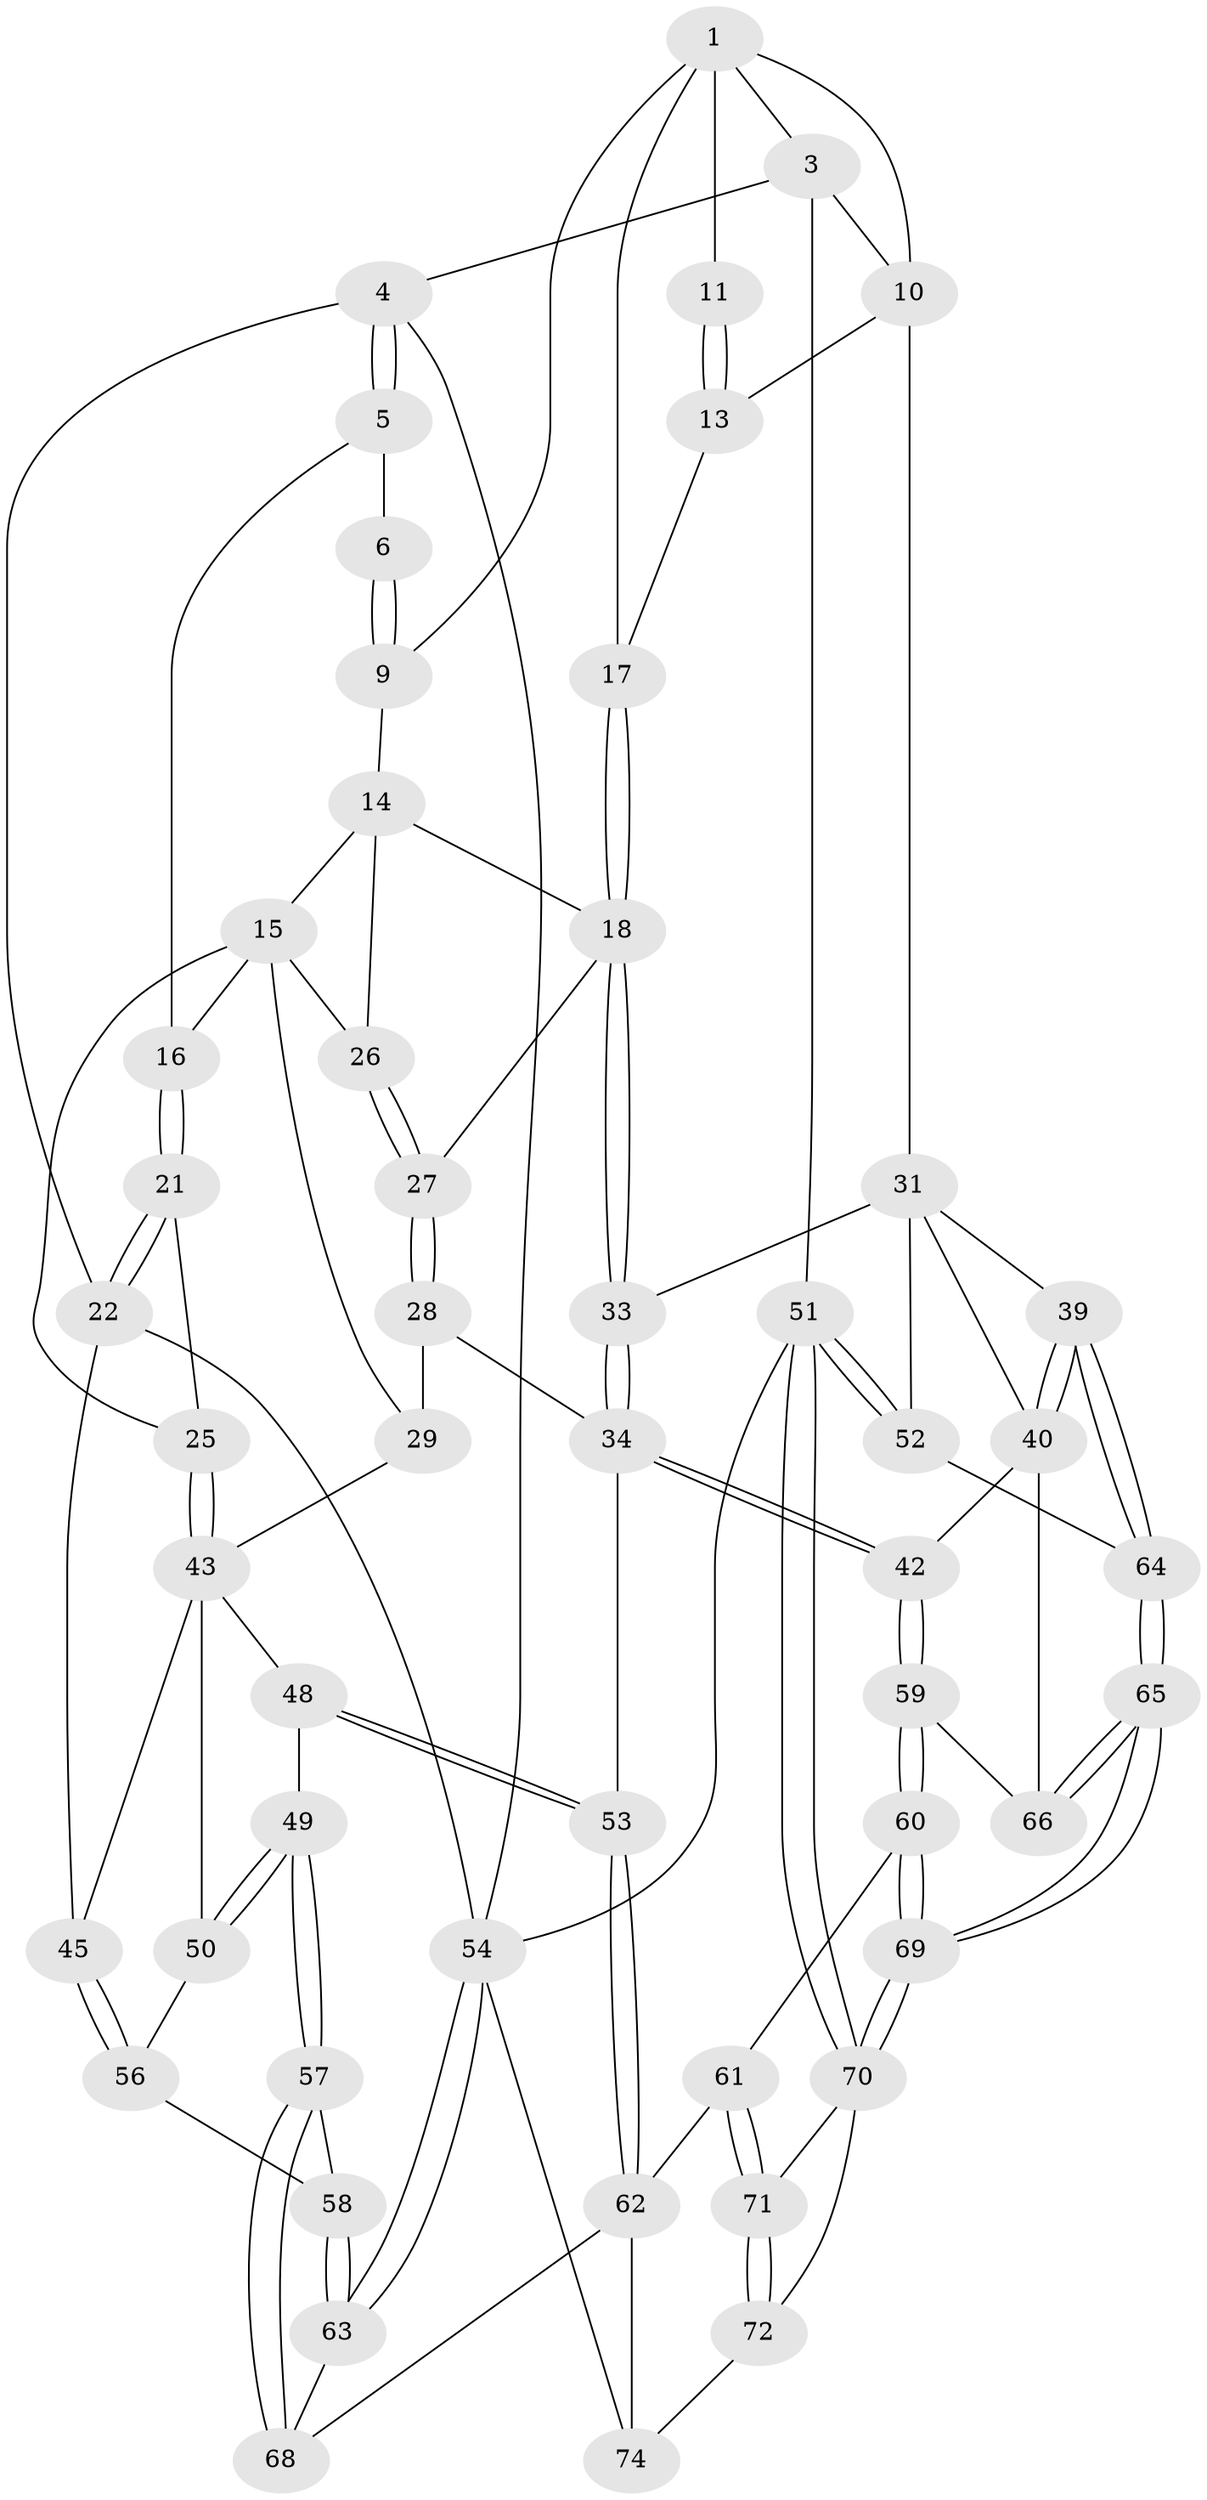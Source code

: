 // original degree distribution, {4: 0.21052631578947367, 6: 0.21052631578947367, 5: 0.5394736842105263, 3: 0.039473684210526314}
// Generated by graph-tools (version 1.1) at 2025/21/03/04/25 18:21:04]
// undirected, 53 vertices, 122 edges
graph export_dot {
graph [start="1"]
  node [color=gray90,style=filled];
  1 [pos="+0.800754120594022+0",super="+2+7"];
  3 [pos="+1+0"];
  4 [pos="+0+0"];
  5 [pos="+0.10793261786840852+0"];
  6 [pos="+0.6047456203611644+0"];
  9 [pos="+0.5199898132346324+0.1078908003570027"];
  10 [pos="+0.9154702665890533+0.08628001511591694",super="+12"];
  11 [pos="+0.8358417164496789+0.11131429566327894"];
  13 [pos="+0.7771125835984501+0.2559072669127749"];
  14 [pos="+0.5101178630882425+0.11589708946592034",super="+20"];
  15 [pos="+0.3377059458971594+0.16336305664352638",super="+23"];
  16 [pos="+0.2761662846876432+0.10809787990692482"];
  17 [pos="+0.7404539422314554+0.24541589120342275"];
  18 [pos="+0.6719428498992996+0.29148689646582016",super="+19"];
  21 [pos="+0.030753486994254235+0.3429394121477498"];
  22 [pos="+0+0.2851819794410606",super="+46"];
  25 [pos="+0.06703225099315241+0.37519671224247053"];
  26 [pos="+0.43855172796628455+0.27810892911256546"];
  27 [pos="+0.5100811935023194+0.4232182314713885"];
  28 [pos="+0.5064302252588115+0.44960102105873667"];
  29 [pos="+0.3152674452935695+0.4586968876983601"];
  31 [pos="+0.851557046322414+0.32913715668936366",super="+37+32"];
  33 [pos="+0.6778827945565155+0.4070871490529314"];
  34 [pos="+0.5750307838569337+0.5327830844252667",super="+35"];
  39 [pos="+0.820763211225472+0.5798985277026809"];
  40 [pos="+0.7808158064747726+0.5636426314998169",super="+41"];
  42 [pos="+0.5820798626295394+0.5470895822990292"];
  43 [pos="+0.11722436982094736+0.4478319262230999",super="+44+47"];
  45 [pos="+0+0.5876608547956935"];
  48 [pos="+0.270960767538553+0.6186009729872161"];
  49 [pos="+0.18382498006435832+0.6636241394262635"];
  50 [pos="+0.052278578673675025+0.6084574725434115"];
  51 [pos="+1+1"];
  52 [pos="+1+0.5474697809700931"];
  53 [pos="+0.27593063734701995+0.6229985726650509"];
  54 [pos="+0+0.8688586196962259",super="+55"];
  56 [pos="+0.03976910042008641+0.6106046760509047"];
  57 [pos="+0.11483978968569415+0.7527952736371339"];
  58 [pos="+0.03662335472375849+0.6512377444482755"];
  59 [pos="+0.5173411813186246+0.6931515968756863"];
  60 [pos="+0.46961722546612744+0.7410111798994709"];
  61 [pos="+0.4016217048411124+0.7586659815121416"];
  62 [pos="+0.37347254344115155+0.745499625770305",super="+67"];
  63 [pos="+0+0.8208397725114793"];
  64 [pos="+0.847724200963114+0.6041664846522438"];
  65 [pos="+0.7879103574264306+0.8296717138164386"];
  66 [pos="+0.6875933367232975+0.7365607102103424"];
  68 [pos="+0.07328748079648992+0.8176985016704248"];
  69 [pos="+0.8103598976373574+1"];
  70 [pos="+0.8728984750090857+1",super="+75"];
  71 [pos="+0.4068093397012026+0.8173031367538081"];
  72 [pos="+0.3694063313170775+0.9536739727771116",super="+73"];
  74 [pos="+0.24801020149145783+1"];
  1 -- 10;
  1 -- 3;
  1 -- 11;
  1 -- 9;
  1 -- 17;
  3 -- 4;
  3 -- 51;
  3 -- 10;
  4 -- 5;
  4 -- 5;
  4 -- 22;
  4 -- 54;
  5 -- 6;
  5 -- 16;
  6 -- 9;
  6 -- 9;
  9 -- 14;
  10 -- 13;
  10 -- 31 [weight=2];
  11 -- 13;
  11 -- 13;
  13 -- 17;
  14 -- 15;
  14 -- 26;
  14 -- 18;
  15 -- 16;
  15 -- 25;
  15 -- 26;
  15 -- 29;
  16 -- 21;
  16 -- 21;
  17 -- 18;
  17 -- 18;
  18 -- 33;
  18 -- 33;
  18 -- 27;
  21 -- 22;
  21 -- 22;
  21 -- 25;
  22 -- 54;
  22 -- 45;
  25 -- 43;
  25 -- 43;
  26 -- 27;
  26 -- 27;
  27 -- 28;
  27 -- 28;
  28 -- 29;
  28 -- 34;
  29 -- 43;
  31 -- 39;
  31 -- 52;
  31 -- 40;
  31 -- 33;
  33 -- 34;
  33 -- 34;
  34 -- 42;
  34 -- 42;
  34 -- 53;
  39 -- 40;
  39 -- 40;
  39 -- 64;
  39 -- 64;
  40 -- 42;
  40 -- 66;
  42 -- 59;
  42 -- 59;
  43 -- 50;
  43 -- 45;
  43 -- 48;
  45 -- 56;
  45 -- 56;
  48 -- 49;
  48 -- 53;
  48 -- 53;
  49 -- 50;
  49 -- 50;
  49 -- 57;
  49 -- 57;
  50 -- 56;
  51 -- 52;
  51 -- 52;
  51 -- 70;
  51 -- 70;
  51 -- 54;
  52 -- 64;
  53 -- 62;
  53 -- 62;
  54 -- 63;
  54 -- 63;
  54 -- 74;
  56 -- 58;
  57 -- 58;
  57 -- 68;
  57 -- 68;
  58 -- 63;
  58 -- 63;
  59 -- 60;
  59 -- 60;
  59 -- 66;
  60 -- 61;
  60 -- 69;
  60 -- 69;
  61 -- 62;
  61 -- 71;
  61 -- 71;
  62 -- 74;
  62 -- 68;
  63 -- 68;
  64 -- 65;
  64 -- 65;
  65 -- 66;
  65 -- 66;
  65 -- 69;
  65 -- 69;
  69 -- 70;
  69 -- 70;
  70 -- 72 [weight=2];
  70 -- 71;
  71 -- 72;
  71 -- 72;
  72 -- 74;
}
